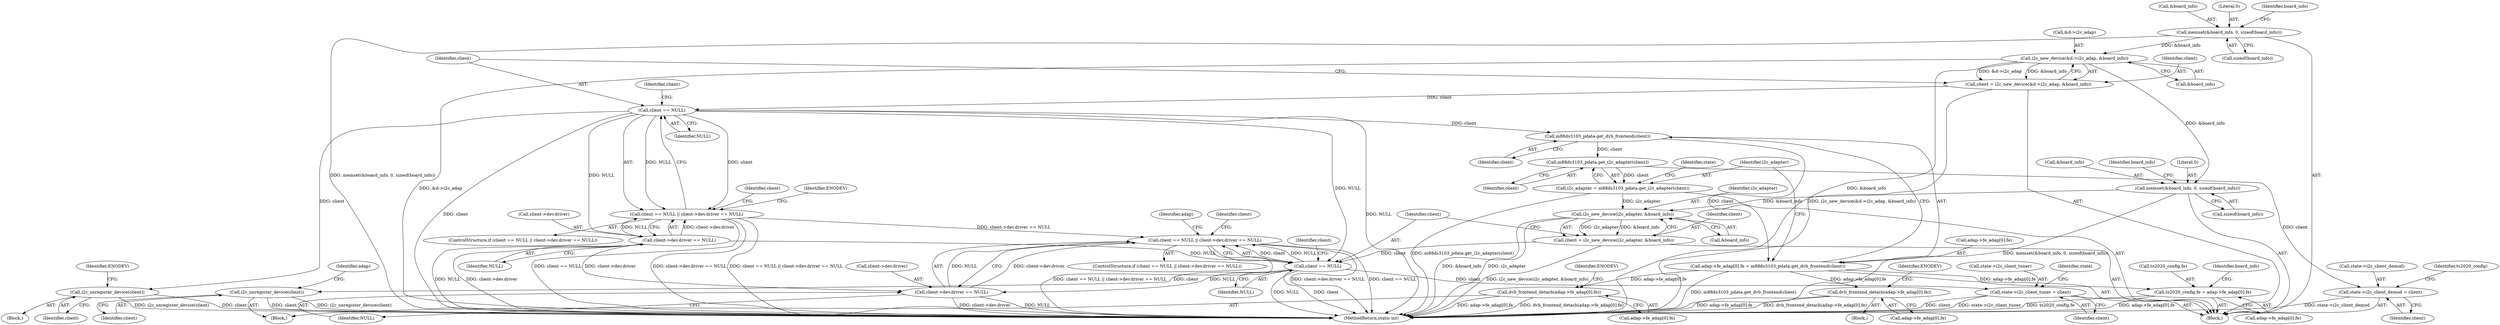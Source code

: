 digraph "0_linux_606142af57dad981b78707234cfbd15f9f7b7125_4@API" {
"1000367" [label="(Call,memset(&board_info, 0, sizeof(board_info)))"];
"1000394" [label="(Call,i2c_new_device(&d->i2c_adap, &board_info))"];
"1000392" [label="(Call,client = i2c_new_device(&d->i2c_adap, &board_info))"];
"1000403" [label="(Call,client == NULL)"];
"1000402" [label="(Call,client == NULL || client->dev.driver == NULL)"];
"1000494" [label="(Call,client == NULL || client->dev.driver == NULL)"];
"1000406" [label="(Call,client->dev.driver == NULL)"];
"1000495" [label="(Call,client == NULL)"];
"1000498" [label="(Call,client->dev.driver == NULL)"];
"1000528" [label="(Call,i2c_unregister_device(client))"];
"1000566" [label="(Call,state->i2c_client_tuner = client)"];
"1000427" [label="(Call,i2c_unregister_device(client))"];
"1000440" [label="(Call,m88ds3103_pdata.get_dvb_frontend(client))"];
"1000432" [label="(Call,adap->fe_adap[0].fe = m88ds3103_pdata.get_dvb_frontend(client))"];
"1000451" [label="(Call,ts2020_config.fe = adap->fe_adap[0].fe)"];
"1000506" [label="(Call,dvb_frontend_detach(adap->fe_adap[0].fe))"];
"1000530" [label="(Call,dvb_frontend_detach(adap->fe_adap[0].fe))"];
"1000444" [label="(Call,m88ds3103_pdata.get_i2c_adapter(client))"];
"1000442" [label="(Call,i2c_adapter = m88ds3103_pdata.get_i2c_adapter(client))"];
"1000489" [label="(Call,i2c_new_device(i2c_adapter, &board_info))"];
"1000487" [label="(Call,client = i2c_new_device(i2c_adapter, &board_info))"];
"1000446" [label="(Call,state->i2c_client_demod = client)"];
"1000462" [label="(Call,memset(&board_info, 0, sizeof(board_info)))"];
"1000529" [label="(Identifier,client)"];
"1000464" [label="(Identifier,board_info)"];
"1000446" [label="(Call,state->i2c_client_demod = client)"];
"1000368" [label="(Call,&board_info)"];
"1000371" [label="(Call,sizeof(board_info))"];
"1000399" [label="(Call,&board_info)"];
"1000447" [label="(Call,state->i2c_client_demod)"];
"1000573" [label="(Identifier,state)"];
"1000570" [label="(Identifier,client)"];
"1000448" [label="(Identifier,state)"];
"1000443" [label="(Identifier,i2c_adapter)"];
"1000440" [label="(Call,m88ds3103_pdata.get_dvb_frontend(client))"];
"1000501" [label="(Identifier,client)"];
"1000528" [label="(Call,i2c_unregister_device(client))"];
"1000401" [label="(ControlStructure,if (client == NULL || client->dev.driver == NULL))"];
"1000451" [label="(Call,ts2020_config.fe = adap->fe_adap[0].fe)"];
"1000523" [label="(Identifier,client)"];
"1000499" [label="(Call,client->dev.driver)"];
"1000516" [label="(Identifier,ENODEV)"];
"1000450" [label="(Identifier,client)"];
"1000489" [label="(Call,i2c_new_device(i2c_adapter, &board_info))"];
"1000441" [label="(Identifier,client)"];
"1000402" [label="(Call,client == NULL || client->dev.driver == NULL)"];
"1000426" [label="(Block,)"];
"1000496" [label="(Identifier,client)"];
"1000504" [label="(Identifier,NULL)"];
"1000506" [label="(Call,dvb_frontend_detach(adap->fe_adap[0].fe))"];
"1000527" [label="(Block,)"];
"1000394" [label="(Call,i2c_new_device(&d->i2c_adap, &board_info))"];
"1000367" [label="(Call,memset(&board_info, 0, sizeof(board_info)))"];
"1000395" [label="(Call,&d->i2c_adap)"];
"1000409" [label="(Identifier,client)"];
"1000422" [label="(Identifier,client)"];
"1000432" [label="(Call,adap->fe_adap[0].fe = m88ds3103_pdata.get_dvb_frontend(client))"];
"1000491" [label="(Call,&board_info)"];
"1000488" [label="(Identifier,client)"];
"1000453" [label="(Identifier,ts2020_config)"];
"1000463" [label="(Call,&board_info)"];
"1000493" [label="(ControlStructure,if (client == NULL || client->dev.driver == NULL))"];
"1000497" [label="(Identifier,NULL)"];
"1000433" [label="(Call,adap->fe_adap[0].fe)"];
"1000427" [label="(Call,i2c_unregister_device(client))"];
"1000510" [label="(Identifier,adap)"];
"1000406" [label="(Call,client->dev.driver == NULL)"];
"1000444" [label="(Call,m88ds3103_pdata.get_i2c_adapter(client))"];
"1000405" [label="(Identifier,NULL)"];
"1000404" [label="(Identifier,client)"];
"1000442" [label="(Call,i2c_adapter = m88ds3103_pdata.get_i2c_adapter(client))"];
"1000566" [label="(Call,state->i2c_client_tuner = client)"];
"1000494" [label="(Call,client == NULL || client->dev.driver == NULL)"];
"1000462" [label="(Call,memset(&board_info, 0, sizeof(board_info)))"];
"1000534" [label="(Identifier,adap)"];
"1000470" [label="(Identifier,board_info)"];
"1000530" [label="(Call,dvb_frontend_detach(adap->fe_adap[0].fe))"];
"1000428" [label="(Identifier,client)"];
"1000412" [label="(Identifier,NULL)"];
"1000487" [label="(Call,client = i2c_new_device(i2c_adapter, &board_info))"];
"1000392" [label="(Call,client = i2c_new_device(&d->i2c_adap, &board_info))"];
"1000455" [label="(Call,adap->fe_adap[0].fe)"];
"1000507" [label="(Call,adap->fe_adap[0].fe)"];
"1000606" [label="(MethodReturn,static int)"];
"1000370" [label="(Literal,0)"];
"1000498" [label="(Call,client->dev.driver == NULL)"];
"1000505" [label="(Block,)"];
"1000540" [label="(Identifier,ENODEV)"];
"1000465" [label="(Literal,0)"];
"1000495" [label="(Call,client == NULL)"];
"1000106" [label="(Block,)"];
"1000393" [label="(Identifier,client)"];
"1000407" [label="(Call,client->dev.driver)"];
"1000567" [label="(Call,state->i2c_client_tuner)"];
"1000431" [label="(Identifier,ENODEV)"];
"1000375" [label="(Identifier,board_info)"];
"1000445" [label="(Identifier,client)"];
"1000490" [label="(Identifier,i2c_adapter)"];
"1000415" [label="(Identifier,ENODEV)"];
"1000466" [label="(Call,sizeof(board_info))"];
"1000452" [label="(Call,ts2020_config.fe)"];
"1000403" [label="(Call,client == NULL)"];
"1000531" [label="(Call,adap->fe_adap[0].fe)"];
"1000367" -> "1000106"  [label="AST: "];
"1000367" -> "1000371"  [label="CFG: "];
"1000368" -> "1000367"  [label="AST: "];
"1000370" -> "1000367"  [label="AST: "];
"1000371" -> "1000367"  [label="AST: "];
"1000375" -> "1000367"  [label="CFG: "];
"1000367" -> "1000606"  [label="DDG: memset(&board_info, 0, sizeof(board_info))"];
"1000367" -> "1000394"  [label="DDG: &board_info"];
"1000394" -> "1000392"  [label="AST: "];
"1000394" -> "1000399"  [label="CFG: "];
"1000395" -> "1000394"  [label="AST: "];
"1000399" -> "1000394"  [label="AST: "];
"1000392" -> "1000394"  [label="CFG: "];
"1000394" -> "1000606"  [label="DDG: &board_info"];
"1000394" -> "1000606"  [label="DDG: &d->i2c_adap"];
"1000394" -> "1000392"  [label="DDG: &d->i2c_adap"];
"1000394" -> "1000392"  [label="DDG: &board_info"];
"1000394" -> "1000462"  [label="DDG: &board_info"];
"1000392" -> "1000106"  [label="AST: "];
"1000393" -> "1000392"  [label="AST: "];
"1000404" -> "1000392"  [label="CFG: "];
"1000392" -> "1000606"  [label="DDG: i2c_new_device(&d->i2c_adap, &board_info)"];
"1000392" -> "1000403"  [label="DDG: client"];
"1000403" -> "1000402"  [label="AST: "];
"1000403" -> "1000405"  [label="CFG: "];
"1000404" -> "1000403"  [label="AST: "];
"1000405" -> "1000403"  [label="AST: "];
"1000409" -> "1000403"  [label="CFG: "];
"1000402" -> "1000403"  [label="CFG: "];
"1000403" -> "1000606"  [label="DDG: NULL"];
"1000403" -> "1000606"  [label="DDG: client"];
"1000403" -> "1000402"  [label="DDG: client"];
"1000403" -> "1000402"  [label="DDG: NULL"];
"1000403" -> "1000406"  [label="DDG: NULL"];
"1000403" -> "1000427"  [label="DDG: client"];
"1000403" -> "1000440"  [label="DDG: client"];
"1000403" -> "1000495"  [label="DDG: NULL"];
"1000402" -> "1000401"  [label="AST: "];
"1000402" -> "1000406"  [label="CFG: "];
"1000406" -> "1000402"  [label="AST: "];
"1000415" -> "1000402"  [label="CFG: "];
"1000422" -> "1000402"  [label="CFG: "];
"1000402" -> "1000606"  [label="DDG: client == NULL || client->dev.driver == NULL"];
"1000402" -> "1000606"  [label="DDG: client == NULL"];
"1000402" -> "1000606"  [label="DDG: client->dev.driver == NULL"];
"1000406" -> "1000402"  [label="DDG: client->dev.driver"];
"1000406" -> "1000402"  [label="DDG: NULL"];
"1000402" -> "1000494"  [label="DDG: client->dev.driver == NULL"];
"1000494" -> "1000493"  [label="AST: "];
"1000494" -> "1000495"  [label="CFG: "];
"1000494" -> "1000498"  [label="CFG: "];
"1000495" -> "1000494"  [label="AST: "];
"1000498" -> "1000494"  [label="AST: "];
"1000510" -> "1000494"  [label="CFG: "];
"1000523" -> "1000494"  [label="CFG: "];
"1000494" -> "1000606"  [label="DDG: client == NULL || client->dev.driver == NULL"];
"1000494" -> "1000606"  [label="DDG: client->dev.driver == NULL"];
"1000494" -> "1000606"  [label="DDG: client == NULL"];
"1000495" -> "1000494"  [label="DDG: client"];
"1000495" -> "1000494"  [label="DDG: NULL"];
"1000498" -> "1000494"  [label="DDG: client->dev.driver"];
"1000498" -> "1000494"  [label="DDG: NULL"];
"1000406" -> "1000412"  [label="CFG: "];
"1000407" -> "1000406"  [label="AST: "];
"1000412" -> "1000406"  [label="AST: "];
"1000406" -> "1000606"  [label="DDG: NULL"];
"1000406" -> "1000606"  [label="DDG: client->dev.driver"];
"1000406" -> "1000495"  [label="DDG: NULL"];
"1000406" -> "1000498"  [label="DDG: client->dev.driver"];
"1000495" -> "1000497"  [label="CFG: "];
"1000496" -> "1000495"  [label="AST: "];
"1000497" -> "1000495"  [label="AST: "];
"1000501" -> "1000495"  [label="CFG: "];
"1000495" -> "1000606"  [label="DDG: client"];
"1000495" -> "1000606"  [label="DDG: NULL"];
"1000487" -> "1000495"  [label="DDG: client"];
"1000495" -> "1000498"  [label="DDG: NULL"];
"1000495" -> "1000528"  [label="DDG: client"];
"1000495" -> "1000566"  [label="DDG: client"];
"1000498" -> "1000504"  [label="CFG: "];
"1000499" -> "1000498"  [label="AST: "];
"1000504" -> "1000498"  [label="AST: "];
"1000498" -> "1000606"  [label="DDG: client->dev.driver"];
"1000498" -> "1000606"  [label="DDG: NULL"];
"1000528" -> "1000527"  [label="AST: "];
"1000528" -> "1000529"  [label="CFG: "];
"1000529" -> "1000528"  [label="AST: "];
"1000534" -> "1000528"  [label="CFG: "];
"1000528" -> "1000606"  [label="DDG: i2c_unregister_device(client)"];
"1000528" -> "1000606"  [label="DDG: client"];
"1000566" -> "1000106"  [label="AST: "];
"1000566" -> "1000570"  [label="CFG: "];
"1000567" -> "1000566"  [label="AST: "];
"1000570" -> "1000566"  [label="AST: "];
"1000573" -> "1000566"  [label="CFG: "];
"1000566" -> "1000606"  [label="DDG: state->i2c_client_tuner"];
"1000566" -> "1000606"  [label="DDG: client"];
"1000427" -> "1000426"  [label="AST: "];
"1000427" -> "1000428"  [label="CFG: "];
"1000428" -> "1000427"  [label="AST: "];
"1000431" -> "1000427"  [label="CFG: "];
"1000427" -> "1000606"  [label="DDG: client"];
"1000427" -> "1000606"  [label="DDG: i2c_unregister_device(client)"];
"1000440" -> "1000432"  [label="AST: "];
"1000440" -> "1000441"  [label="CFG: "];
"1000441" -> "1000440"  [label="AST: "];
"1000432" -> "1000440"  [label="CFG: "];
"1000440" -> "1000432"  [label="DDG: client"];
"1000440" -> "1000444"  [label="DDG: client"];
"1000432" -> "1000106"  [label="AST: "];
"1000433" -> "1000432"  [label="AST: "];
"1000443" -> "1000432"  [label="CFG: "];
"1000432" -> "1000606"  [label="DDG: m88ds3103_pdata.get_dvb_frontend(client)"];
"1000432" -> "1000451"  [label="DDG: adap->fe_adap[0].fe"];
"1000432" -> "1000506"  [label="DDG: adap->fe_adap[0].fe"];
"1000432" -> "1000530"  [label="DDG: adap->fe_adap[0].fe"];
"1000451" -> "1000106"  [label="AST: "];
"1000451" -> "1000455"  [label="CFG: "];
"1000452" -> "1000451"  [label="AST: "];
"1000455" -> "1000451"  [label="AST: "];
"1000464" -> "1000451"  [label="CFG: "];
"1000451" -> "1000606"  [label="DDG: adap->fe_adap[0].fe"];
"1000451" -> "1000606"  [label="DDG: ts2020_config.fe"];
"1000506" -> "1000505"  [label="AST: "];
"1000506" -> "1000507"  [label="CFG: "];
"1000507" -> "1000506"  [label="AST: "];
"1000516" -> "1000506"  [label="CFG: "];
"1000506" -> "1000606"  [label="DDG: dvb_frontend_detach(adap->fe_adap[0].fe)"];
"1000506" -> "1000606"  [label="DDG: adap->fe_adap[0].fe"];
"1000530" -> "1000527"  [label="AST: "];
"1000530" -> "1000531"  [label="CFG: "];
"1000531" -> "1000530"  [label="AST: "];
"1000540" -> "1000530"  [label="CFG: "];
"1000530" -> "1000606"  [label="DDG: adap->fe_adap[0].fe"];
"1000530" -> "1000606"  [label="DDG: dvb_frontend_detach(adap->fe_adap[0].fe)"];
"1000444" -> "1000442"  [label="AST: "];
"1000444" -> "1000445"  [label="CFG: "];
"1000445" -> "1000444"  [label="AST: "];
"1000442" -> "1000444"  [label="CFG: "];
"1000444" -> "1000442"  [label="DDG: client"];
"1000444" -> "1000446"  [label="DDG: client"];
"1000442" -> "1000106"  [label="AST: "];
"1000443" -> "1000442"  [label="AST: "];
"1000448" -> "1000442"  [label="CFG: "];
"1000442" -> "1000606"  [label="DDG: m88ds3103_pdata.get_i2c_adapter(client)"];
"1000442" -> "1000489"  [label="DDG: i2c_adapter"];
"1000489" -> "1000487"  [label="AST: "];
"1000489" -> "1000491"  [label="CFG: "];
"1000490" -> "1000489"  [label="AST: "];
"1000491" -> "1000489"  [label="AST: "];
"1000487" -> "1000489"  [label="CFG: "];
"1000489" -> "1000606"  [label="DDG: &board_info"];
"1000489" -> "1000606"  [label="DDG: i2c_adapter"];
"1000489" -> "1000487"  [label="DDG: i2c_adapter"];
"1000489" -> "1000487"  [label="DDG: &board_info"];
"1000462" -> "1000489"  [label="DDG: &board_info"];
"1000487" -> "1000106"  [label="AST: "];
"1000488" -> "1000487"  [label="AST: "];
"1000496" -> "1000487"  [label="CFG: "];
"1000487" -> "1000606"  [label="DDG: i2c_new_device(i2c_adapter, &board_info)"];
"1000446" -> "1000106"  [label="AST: "];
"1000446" -> "1000450"  [label="CFG: "];
"1000447" -> "1000446"  [label="AST: "];
"1000450" -> "1000446"  [label="AST: "];
"1000453" -> "1000446"  [label="CFG: "];
"1000446" -> "1000606"  [label="DDG: state->i2c_client_demod"];
"1000462" -> "1000106"  [label="AST: "];
"1000462" -> "1000466"  [label="CFG: "];
"1000463" -> "1000462"  [label="AST: "];
"1000465" -> "1000462"  [label="AST: "];
"1000466" -> "1000462"  [label="AST: "];
"1000470" -> "1000462"  [label="CFG: "];
"1000462" -> "1000606"  [label="DDG: memset(&board_info, 0, sizeof(board_info))"];
}

